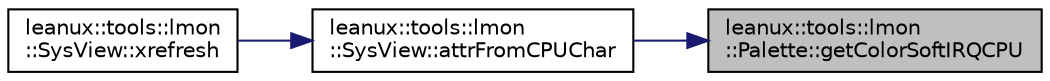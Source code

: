 digraph "leanux::tools::lmon::Palette::getColorSoftIRQCPU"
{
 // LATEX_PDF_SIZE
  bgcolor="transparent";
  edge [fontname="Helvetica",fontsize="10",labelfontname="Helvetica",labelfontsize="10"];
  node [fontname="Helvetica",fontsize="10",shape=record];
  rankdir="RL";
  Node1 [label="leanux::tools::lmon\l::Palette::getColorSoftIRQCPU",height=0.2,width=0.4,color="black", fillcolor="grey75", style="filled", fontcolor="black",tooltip="get softirq color."];
  Node1 -> Node2 [dir="back",color="midnightblue",fontsize="10",style="solid",fontname="Helvetica"];
  Node2 [label="leanux::tools::lmon\l::SysView::attrFromCPUChar",height=0.2,width=0.4,color="black",URL="$classleanux_1_1tools_1_1lmon_1_1SysView.html#a01702243a446d6a32114b87b8c4d399b",tooltip="Get ncurses display attributes depending on the type of CPU chararcter."];
  Node2 -> Node3 [dir="back",color="midnightblue",fontsize="10",style="solid",fontname="Helvetica"];
  Node3 [label="leanux::tools::lmon\l::SysView::xrefresh",height=0.2,width=0.4,color="black",URL="$classleanux_1_1tools_1_1lmon_1_1SysView.html#ad72b5ee6be63091f3d320a23721d5cb4",tooltip="refresh (redraw) the View."];
}
